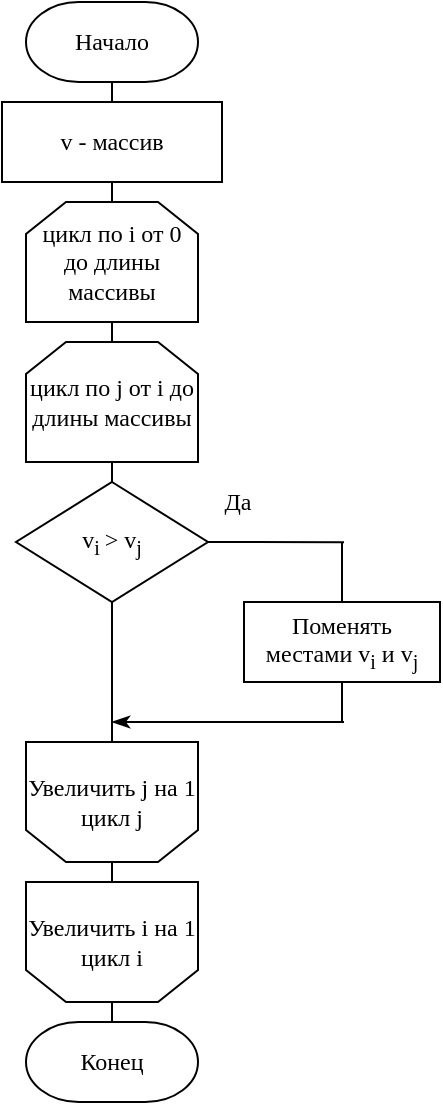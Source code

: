<mxfile version="15.3.5" type="device" pages="3"><diagram id="RAdBz3A1PdLRPFcsRKQC" name="bubble"><mxGraphModel dx="643" dy="343" grid="1" gridSize="10" guides="1" tooltips="1" connect="1" arrows="1" fold="1" page="1" pageScale="1" pageWidth="827" pageHeight="1169" math="0" shadow="0"><root><mxCell id="0"/><mxCell id="1" parent="0"/><mxCell id="Y4e2UBYhpZGth6mKGOjS-3" style="edgeStyle=none;curved=1;rounded=0;orthogonalLoop=1;jettySize=auto;html=1;exitX=0.5;exitY=1;exitDx=0;exitDy=0;exitPerimeter=0;entryX=0.5;entryY=0;entryDx=0;entryDy=0;endArrow=none;startSize=14;endSize=14;sourcePerimeterSpacing=8;targetPerimeterSpacing=8;endFill=0;" edge="1" parent="1" source="Y4e2UBYhpZGth6mKGOjS-1" target="Y4e2UBYhpZGth6mKGOjS-2"><mxGeometry relative="1" as="geometry"/></mxCell><mxCell id="Y4e2UBYhpZGth6mKGOjS-1" value="&lt;font face=&quot;Times New Roman&quot;&gt;Начало&lt;/font&gt;" style="strokeWidth=1;html=1;shape=mxgraph.flowchart.terminator;whiteSpace=wrap;hachureGap=4;pointerEvents=0;" vertex="1" parent="1"><mxGeometry x="371" y="20" width="86" height="40" as="geometry"/></mxCell><mxCell id="Y4e2UBYhpZGth6mKGOjS-6" style="edgeStyle=none;curved=1;rounded=0;orthogonalLoop=1;jettySize=auto;html=1;exitX=0.5;exitY=1;exitDx=0;exitDy=0;entryX=0.5;entryY=0;entryDx=0;entryDy=0;endArrow=none;endFill=0;startSize=14;endSize=14;sourcePerimeterSpacing=8;targetPerimeterSpacing=8;" edge="1" parent="1" source="Y4e2UBYhpZGth6mKGOjS-2" target="Y4e2UBYhpZGth6mKGOjS-5"><mxGeometry relative="1" as="geometry"/></mxCell><mxCell id="Y4e2UBYhpZGth6mKGOjS-2" value="&lt;font face=&quot;Times New Roman&quot;&gt;цикл по i от 0 до длины массивы&lt;/font&gt;" style="shape=loopLimit;whiteSpace=wrap;html=1;hachureGap=4;pointerEvents=0;strokeWidth=1;" vertex="1" parent="1"><mxGeometry x="371" y="120" width="86" height="60" as="geometry"/></mxCell><mxCell id="Y4e2UBYhpZGth6mKGOjS-9" style="edgeStyle=none;curved=1;rounded=0;orthogonalLoop=1;jettySize=auto;html=1;exitX=0.5;exitY=1;exitDx=0;exitDy=0;entryX=0.5;entryY=0;entryDx=0;entryDy=0;endArrow=none;endFill=0;startSize=14;endSize=14;sourcePerimeterSpacing=8;targetPerimeterSpacing=8;" edge="1" parent="1" source="Y4e2UBYhpZGth6mKGOjS-5" target="Y4e2UBYhpZGth6mKGOjS-8"><mxGeometry relative="1" as="geometry"/></mxCell><mxCell id="Y4e2UBYhpZGth6mKGOjS-5" value="&lt;font face=&quot;Times New Roman&quot;&gt;цикл по j от i до длины массивы&lt;/font&gt;" style="shape=loopLimit;whiteSpace=wrap;html=1;hachureGap=4;pointerEvents=0;strokeWidth=1;" vertex="1" parent="1"><mxGeometry x="371" y="190" width="86" height="60" as="geometry"/></mxCell><mxCell id="Y4e2UBYhpZGth6mKGOjS-7" value="&lt;font face=&quot;Times New Roman&quot;&gt;v - массив&lt;/font&gt;" style="rounded=0;whiteSpace=wrap;html=1;hachureGap=4;pointerEvents=0;strokeWidth=1;" vertex="1" parent="1"><mxGeometry x="359" y="70" width="110" height="40" as="geometry"/></mxCell><mxCell id="Y4e2UBYhpZGth6mKGOjS-19" style="edgeStyle=none;curved=1;rounded=0;orthogonalLoop=1;jettySize=auto;html=1;exitX=0.5;exitY=1;exitDx=0;exitDy=0;endArrow=none;endFill=0;startSize=14;endSize=14;targetPerimeterSpacing=8;startArrow=none;" edge="1" parent="1"><mxGeometry relative="1" as="geometry"><mxPoint x="414.241" y="440" as="targetPoint"/><mxPoint x="414" y="400" as="sourcePoint"/></mxGeometry></mxCell><mxCell id="Y4e2UBYhpZGth6mKGOjS-25" style="edgeStyle=none;curved=1;rounded=0;orthogonalLoop=1;jettySize=auto;html=1;exitX=1;exitY=0.5;exitDx=0;exitDy=0;endArrow=none;endFill=0;startSize=14;endSize=14;sourcePerimeterSpacing=8;targetPerimeterSpacing=8;" edge="1" parent="1" source="Y4e2UBYhpZGth6mKGOjS-8"><mxGeometry relative="1" as="geometry"><mxPoint x="530" y="290.143" as="targetPoint"/></mxGeometry></mxCell><mxCell id="Y4e2UBYhpZGth6mKGOjS-8" value="&lt;p&gt;&lt;font face=&quot;Times New Roman&quot;&gt;v&lt;sub&gt;i &lt;/sub&gt;&amp;gt; v&lt;sub&gt;j&lt;/sub&gt;&lt;/font&gt;&lt;/p&gt;" style="rhombus;whiteSpace=wrap;html=1;hachureGap=4;pointerEvents=0;strokeWidth=1;" vertex="1" parent="1"><mxGeometry x="366" y="260" width="96" height="60" as="geometry"/></mxCell><mxCell id="Y4e2UBYhpZGth6mKGOjS-11" value="&lt;font face=&quot;Times New Roman&quot;&gt;Да&lt;/font&gt;" style="text;html=1;strokeColor=none;fillColor=none;align=center;verticalAlign=middle;whiteSpace=wrap;rounded=0;hachureGap=4;pointerEvents=0;" vertex="1" parent="1"><mxGeometry x="457" y="260" width="40" height="20" as="geometry"/></mxCell><mxCell id="Y4e2UBYhpZGth6mKGOjS-24" style="edgeStyle=none;curved=1;rounded=0;orthogonalLoop=1;jettySize=auto;html=1;exitX=0.5;exitY=0;exitDx=0;exitDy=0;endArrow=none;endFill=0;startSize=14;endSize=14;sourcePerimeterSpacing=8;targetPerimeterSpacing=8;" edge="1" parent="1" source="Y4e2UBYhpZGth6mKGOjS-14"><mxGeometry relative="1" as="geometry"><mxPoint x="529" y="290" as="targetPoint"/></mxGeometry></mxCell><mxCell id="Y4e2UBYhpZGth6mKGOjS-26" style="edgeStyle=none;curved=1;rounded=0;orthogonalLoop=1;jettySize=auto;html=1;exitX=0.5;exitY=1;exitDx=0;exitDy=0;endArrow=none;endFill=0;startSize=14;endSize=14;sourcePerimeterSpacing=8;targetPerimeterSpacing=8;" edge="1" parent="1" source="Y4e2UBYhpZGth6mKGOjS-14"><mxGeometry relative="1" as="geometry"><mxPoint x="529" y="380" as="targetPoint"/></mxGeometry></mxCell><mxCell id="Y4e2UBYhpZGth6mKGOjS-14" value="&lt;font face=&quot;Times New Roman&quot;&gt;Поменять местами v&lt;sub&gt;i&lt;/sub&gt;&amp;nbsp;и v&lt;sub&gt;j&lt;/sub&gt;&lt;/font&gt;" style="rounded=0;whiteSpace=wrap;html=1;hachureGap=4;pointerEvents=0;strokeWidth=1;" vertex="1" parent="1"><mxGeometry x="480" y="320" width="98" height="40" as="geometry"/></mxCell><mxCell id="Y4e2UBYhpZGth6mKGOjS-27" value="" style="endArrow=none;html=1;startSize=6;endSize=14;sourcePerimeterSpacing=8;targetPerimeterSpacing=8;endFill=0;startArrow=classicThin;startFill=1;" edge="1" parent="1"><mxGeometry width="50" height="50" relative="1" as="geometry"><mxPoint x="414" y="380" as="sourcePoint"/><mxPoint x="530" y="380" as="targetPoint"/></mxGeometry></mxCell><mxCell id="Y4e2UBYhpZGth6mKGOjS-29" value="" style="edgeStyle=none;curved=1;rounded=0;orthogonalLoop=1;jettySize=auto;html=1;exitX=0.5;exitY=1;exitDx=0;exitDy=0;endArrow=none;endFill=0;startSize=14;endSize=14;sourcePerimeterSpacing=8;" edge="1" parent="1" source="Y4e2UBYhpZGth6mKGOjS-8"><mxGeometry relative="1" as="geometry"><mxPoint x="414" y="400" as="targetPoint"/><mxPoint x="414" y="320" as="sourcePoint"/></mxGeometry></mxCell><mxCell id="Y4e2UBYhpZGth6mKGOjS-33" style="edgeStyle=none;curved=1;rounded=0;orthogonalLoop=1;jettySize=auto;html=1;exitX=0.5;exitY=0;exitDx=0;exitDy=0;entryX=0.5;entryY=1;entryDx=0;entryDy=0;startArrow=none;startFill=0;endArrow=none;endFill=0;startSize=6;endSize=14;sourcePerimeterSpacing=8;targetPerimeterSpacing=8;" edge="1" parent="1" source="Y4e2UBYhpZGth6mKGOjS-31" target="Y4e2UBYhpZGth6mKGOjS-32"><mxGeometry relative="1" as="geometry"/></mxCell><mxCell id="Y4e2UBYhpZGth6mKGOjS-31" value="&lt;font face=&quot;Times New Roman&quot;&gt;Увеличить j на 1&lt;br&gt;цикл j&lt;br&gt;&lt;/font&gt;" style="shape=loopLimit;whiteSpace=wrap;html=1;hachureGap=4;pointerEvents=0;strokeWidth=1;direction=west;" vertex="1" parent="1"><mxGeometry x="371" y="390" width="86" height="60" as="geometry"/></mxCell><mxCell id="Y4e2UBYhpZGth6mKGOjS-35" style="edgeStyle=none;curved=1;rounded=0;orthogonalLoop=1;jettySize=auto;html=1;exitX=0.5;exitY=0;exitDx=0;exitDy=0;entryX=0.5;entryY=0;entryDx=0;entryDy=0;entryPerimeter=0;startArrow=none;startFill=0;endArrow=none;endFill=0;startSize=6;endSize=14;sourcePerimeterSpacing=8;targetPerimeterSpacing=8;" edge="1" parent="1" source="Y4e2UBYhpZGth6mKGOjS-32" target="Y4e2UBYhpZGth6mKGOjS-34"><mxGeometry relative="1" as="geometry"/></mxCell><mxCell id="Y4e2UBYhpZGth6mKGOjS-32" value="&lt;font face=&quot;Times New Roman&quot;&gt;Увеличить i на 1&lt;br&gt;цикл i&lt;br&gt;&lt;/font&gt;" style="shape=loopLimit;whiteSpace=wrap;html=1;hachureGap=4;pointerEvents=0;strokeWidth=1;direction=west;" vertex="1" parent="1"><mxGeometry x="371" y="460" width="86" height="60" as="geometry"/></mxCell><mxCell id="Y4e2UBYhpZGth6mKGOjS-34" value="&lt;font face=&quot;Times New Roman&quot;&gt;Конец&lt;/font&gt;" style="strokeWidth=1;html=1;shape=mxgraph.flowchart.terminator;whiteSpace=wrap;hachureGap=4;pointerEvents=0;" vertex="1" parent="1"><mxGeometry x="371" y="530" width="86" height="40" as="geometry"/></mxCell></root></mxGraphModel></diagram><diagram id="TPYIl3pZRCGKrNqTKBCF" name="selection"><mxGraphModel dx="932" dy="498" grid="1" gridSize="1" guides="1" tooltips="1" connect="1" arrows="1" fold="1" page="1" pageScale="1" pageWidth="827" pageHeight="1169" math="0" shadow="0"><root><mxCell id="WEIgjdL91-YVT8Rp16Lm-0"/><mxCell id="WEIgjdL91-YVT8Rp16Lm-1" parent="WEIgjdL91-YVT8Rp16Lm-0"/><mxCell id="Pre3WuGsfIgHmryiceCa-0" style="edgeStyle=none;curved=1;rounded=0;orthogonalLoop=1;jettySize=auto;html=1;exitX=0.5;exitY=1;exitDx=0;exitDy=0;exitPerimeter=0;entryX=0.5;entryY=0;entryDx=0;entryDy=0;endArrow=none;startSize=14;endSize=14;sourcePerimeterSpacing=8;targetPerimeterSpacing=8;endFill=0;" edge="1" parent="WEIgjdL91-YVT8Rp16Lm-1" source="Pre3WuGsfIgHmryiceCa-1" target="Pre3WuGsfIgHmryiceCa-3"><mxGeometry relative="1" as="geometry"/></mxCell><mxCell id="Pre3WuGsfIgHmryiceCa-1" value="&lt;font face=&quot;Times New Roman&quot;&gt;Начало&lt;/font&gt;" style="strokeWidth=1;html=1;shape=mxgraph.flowchart.terminator;whiteSpace=wrap;hachureGap=4;pointerEvents=0;" vertex="1" parent="WEIgjdL91-YVT8Rp16Lm-1"><mxGeometry x="371" y="20" width="86" height="40" as="geometry"/></mxCell><mxCell id="Pre3WuGsfIgHmryiceCa-2" style="edgeStyle=none;curved=1;rounded=0;orthogonalLoop=1;jettySize=auto;html=1;exitX=0.5;exitY=1;exitDx=0;exitDy=0;entryX=0.5;entryY=0;entryDx=0;entryDy=0;endArrow=none;endFill=0;startSize=14;endSize=14;sourcePerimeterSpacing=8;targetPerimeterSpacing=8;" edge="1" parent="WEIgjdL91-YVT8Rp16Lm-1" source="Pre3WuGsfIgHmryiceCa-3" target="Pre3WuGsfIgHmryiceCa-5"><mxGeometry relative="1" as="geometry"/></mxCell><mxCell id="Pre3WuGsfIgHmryiceCa-3" value="&lt;font face=&quot;Times New Roman&quot;&gt;цикл по i от 0 до длины массивы&lt;/font&gt;" style="shape=loopLimit;whiteSpace=wrap;html=1;hachureGap=4;pointerEvents=0;strokeWidth=1;" vertex="1" parent="WEIgjdL91-YVT8Rp16Lm-1"><mxGeometry x="371" y="120" width="86" height="60" as="geometry"/></mxCell><mxCell id="Xd_ja900AzmzByG9fYeR-1" style="edgeStyle=none;curved=1;rounded=0;orthogonalLoop=1;jettySize=auto;html=1;exitX=0.5;exitY=1;exitDx=0;exitDy=0;entryX=0.5;entryY=0;entryDx=0;entryDy=0;startArrow=none;startFill=0;endArrow=none;endFill=0;startSize=6;endSize=14;sourcePerimeterSpacing=8;targetPerimeterSpacing=8;" edge="1" parent="WEIgjdL91-YVT8Rp16Lm-1" source="Pre3WuGsfIgHmryiceCa-5" target="Xd_ja900AzmzByG9fYeR-0"><mxGeometry relative="1" as="geometry"/></mxCell><mxCell id="Pre3WuGsfIgHmryiceCa-5" value="&lt;span style=&quot;font-family: &amp;#34;times new roman&amp;#34;&quot;&gt;цикл по j от i + 1 до длины массивы&lt;/span&gt;" style="shape=loopLimit;whiteSpace=wrap;html=1;hachureGap=4;pointerEvents=0;strokeWidth=1;" vertex="1" parent="WEIgjdL91-YVT8Rp16Lm-1"><mxGeometry x="371" y="240" width="86" height="60" as="geometry"/></mxCell><mxCell id="Pre3WuGsfIgHmryiceCa-6" value="&lt;font face=&quot;Times New Roman&quot;&gt;v - массив&lt;/font&gt;" style="rounded=0;whiteSpace=wrap;html=1;hachureGap=4;pointerEvents=0;strokeWidth=1;" vertex="1" parent="WEIgjdL91-YVT8Rp16Lm-1"><mxGeometry x="368" y="70" width="91" height="40" as="geometry"/></mxCell><mxCell id="Pre3WuGsfIgHmryiceCa-7" value="&lt;font face=&quot;Times New Roman&quot;&gt;min = i&lt;/font&gt;" style="rounded=0;whiteSpace=wrap;html=1;hachureGap=4;pointerEvents=0;strokeWidth=1;" vertex="1" parent="WEIgjdL91-YVT8Rp16Lm-1"><mxGeometry x="368.5" y="190" width="91" height="40" as="geometry"/></mxCell><mxCell id="Pre3WuGsfIgHmryiceCa-12" style="edgeStyle=none;curved=1;rounded=0;orthogonalLoop=1;jettySize=auto;html=1;exitX=0.5;exitY=0;exitDx=0;exitDy=0;entryX=0.5;entryY=1;entryDx=0;entryDy=0;startArrow=none;startFill=0;endArrow=none;endFill=0;startSize=6;endSize=14;sourcePerimeterSpacing=8;targetPerimeterSpacing=8;" edge="1" parent="WEIgjdL91-YVT8Rp16Lm-1" source="Pre3WuGsfIgHmryiceCa-13" target="Pre3WuGsfIgHmryiceCa-15"><mxGeometry relative="1" as="geometry"/></mxCell><mxCell id="Pre3WuGsfIgHmryiceCa-13" value="&lt;span style=&quot;font-family: &amp;#34;times new roman&amp;#34;&quot;&gt;Увеличить j на 1&lt;/span&gt;&lt;br style=&quot;font-family: &amp;#34;times new roman&amp;#34;&quot;&gt;&lt;span style=&quot;font-family: &amp;#34;times new roman&amp;#34;&quot;&gt;Цикл j&lt;/span&gt;" style="shape=loopLimit;whiteSpace=wrap;html=1;hachureGap=4;pointerEvents=0;strokeWidth=1;direction=west;" vertex="1" parent="WEIgjdL91-YVT8Rp16Lm-1"><mxGeometry x="371" y="410" width="86" height="60" as="geometry"/></mxCell><mxCell id="Pre3WuGsfIgHmryiceCa-14" style="edgeStyle=none;curved=1;rounded=0;orthogonalLoop=1;jettySize=auto;html=1;exitX=0.5;exitY=0;exitDx=0;exitDy=0;entryX=0.5;entryY=0;entryDx=0;entryDy=0;entryPerimeter=0;startArrow=none;startFill=0;endArrow=none;endFill=0;startSize=6;endSize=14;sourcePerimeterSpacing=8;targetPerimeterSpacing=8;" edge="1" parent="WEIgjdL91-YVT8Rp16Lm-1" source="Pre3WuGsfIgHmryiceCa-15" target="Pre3WuGsfIgHmryiceCa-16"><mxGeometry relative="1" as="geometry"/></mxCell><mxCell id="Pre3WuGsfIgHmryiceCa-15" value="&lt;font face=&quot;Times New Roman&quot;&gt;Увеличить j на 1&lt;br&gt;Цикл j&lt;br&gt;&lt;/font&gt;" style="shape=loopLimit;whiteSpace=wrap;html=1;hachureGap=4;pointerEvents=0;strokeWidth=1;direction=west;" vertex="1" parent="WEIgjdL91-YVT8Rp16Lm-1"><mxGeometry x="371" y="528" width="86" height="60" as="geometry"/></mxCell><mxCell id="Pre3WuGsfIgHmryiceCa-16" value="&lt;font face=&quot;Times New Roman&quot;&gt;Конец&lt;/font&gt;" style="strokeWidth=1;html=1;shape=mxgraph.flowchart.terminator;whiteSpace=wrap;hachureGap=4;pointerEvents=0;" vertex="1" parent="WEIgjdL91-YVT8Rp16Lm-1"><mxGeometry x="371" y="598" width="86" height="40" as="geometry"/></mxCell><mxCell id="Xd_ja900AzmzByG9fYeR-2" style="edgeStyle=none;curved=1;rounded=0;orthogonalLoop=1;jettySize=auto;html=1;exitX=1;exitY=0.5;exitDx=0;exitDy=0;startArrow=none;startFill=0;endArrow=none;endFill=0;startSize=6;endSize=14;sourcePerimeterSpacing=8;targetPerimeterSpacing=8;" edge="1" parent="WEIgjdL91-YVT8Rp16Lm-1" source="Xd_ja900AzmzByG9fYeR-0"><mxGeometry relative="1" as="geometry"><mxPoint x="490" y="340" as="targetPoint"/></mxGeometry></mxCell><mxCell id="Xd_ja900AzmzByG9fYeR-4" style="edgeStyle=none;curved=1;rounded=0;orthogonalLoop=1;jettySize=auto;html=1;exitX=0.5;exitY=1;exitDx=0;exitDy=0;entryX=0.5;entryY=1;entryDx=0;entryDy=0;startArrow=none;startFill=0;endArrow=none;endFill=0;startSize=6;endSize=14;sourcePerimeterSpacing=8;targetPerimeterSpacing=8;" edge="1" parent="WEIgjdL91-YVT8Rp16Lm-1" source="Xd_ja900AzmzByG9fYeR-0" target="Pre3WuGsfIgHmryiceCa-13"><mxGeometry relative="1" as="geometry"/></mxCell><mxCell id="Xd_ja900AzmzByG9fYeR-0" value="&lt;p&gt;&lt;font face=&quot;Times New Roman&quot;&gt;v&lt;sub&gt;j&lt;/sub&gt;&amp;nbsp;&amp;lt; v&lt;sub&gt;min&lt;/sub&gt;&lt;/font&gt;&lt;/p&gt;" style="rhombus;whiteSpace=wrap;html=1;hachureGap=4;pointerEvents=0;strokeWidth=1;" vertex="1" parent="WEIgjdL91-YVT8Rp16Lm-1"><mxGeometry x="366" y="310" width="96" height="60" as="geometry"/></mxCell><mxCell id="Xd_ja900AzmzByG9fYeR-5" style="edgeStyle=none;curved=1;rounded=0;orthogonalLoop=1;jettySize=auto;html=1;exitX=0.5;exitY=1;exitDx=0;exitDy=0;startArrow=none;startFill=0;endArrow=none;endFill=0;startSize=6;endSize=14;sourcePerimeterSpacing=8;targetPerimeterSpacing=8;" edge="1" parent="WEIgjdL91-YVT8Rp16Lm-1" source="Xd_ja900AzmzByG9fYeR-3"><mxGeometry relative="1" as="geometry"><mxPoint x="535.621" y="380" as="targetPoint"/></mxGeometry></mxCell><mxCell id="Xd_ja900AzmzByG9fYeR-3" value="&lt;font face=&quot;Times New Roman&quot;&gt;min = j&lt;/font&gt;" style="rounded=0;whiteSpace=wrap;html=1;hachureGap=4;pointerEvents=0;strokeWidth=1;" vertex="1" parent="WEIgjdL91-YVT8Rp16Lm-1"><mxGeometry x="490" y="320" width="91" height="40" as="geometry"/></mxCell><mxCell id="Xd_ja900AzmzByG9fYeR-6" value="" style="endArrow=none;html=1;startSize=6;endSize=14;sourcePerimeterSpacing=8;targetPerimeterSpacing=8;startArrow=classicThin;startFill=1;" edge="1" parent="WEIgjdL91-YVT8Rp16Lm-1"><mxGeometry width="50" height="50" relative="1" as="geometry"><mxPoint x="414" y="380" as="sourcePoint"/><mxPoint x="535" y="380" as="targetPoint"/></mxGeometry></mxCell><mxCell id="Xd_ja900AzmzByG9fYeR-7" value="&lt;font face=&quot;Times New Roman&quot;&gt;Поменять местами&amp;nbsp;&lt;br&gt;v&lt;sub&gt;i &lt;/sub&gt;и v&lt;sub&gt;min&lt;/sub&gt;&lt;br&gt;&lt;/font&gt;" style="rounded=0;whiteSpace=wrap;html=1;hachureGap=4;pointerEvents=0;strokeWidth=1;" vertex="1" parent="WEIgjdL91-YVT8Rp16Lm-1"><mxGeometry x="368.5" y="479" width="91" height="40" as="geometry"/></mxCell></root></mxGraphModel></diagram><diagram id="9js76bxZPiyPgXyWFGRB" name="inserting"><mxGraphModel dx="932" dy="498" grid="1" gridSize="10" guides="1" tooltips="1" connect="1" arrows="1" fold="1" page="1" pageScale="1" pageWidth="827" pageHeight="1169" math="0" shadow="0"><root><mxCell id="ugSFwJvNFLICDvPY3vru-0"/><mxCell id="ugSFwJvNFLICDvPY3vru-1" parent="ugSFwJvNFLICDvPY3vru-0"/><mxCell id="9Uv9NVKSqH_wC6tAaUPY-0" style="edgeStyle=none;curved=1;rounded=0;orthogonalLoop=1;jettySize=auto;html=1;exitX=0.5;exitY=1;exitDx=0;exitDy=0;exitPerimeter=0;entryX=0.5;entryY=0;entryDx=0;entryDy=0;endArrow=none;startSize=14;endSize=14;sourcePerimeterSpacing=8;targetPerimeterSpacing=8;endFill=0;" edge="1" parent="ugSFwJvNFLICDvPY3vru-1" source="9Uv9NVKSqH_wC6tAaUPY-1" target="9Uv9NVKSqH_wC6tAaUPY-3"><mxGeometry relative="1" as="geometry"/></mxCell><mxCell id="9Uv9NVKSqH_wC6tAaUPY-1" value="&lt;font face=&quot;Times New Roman&quot;&gt;Начало&lt;/font&gt;" style="strokeWidth=1;html=1;shape=mxgraph.flowchart.terminator;whiteSpace=wrap;hachureGap=4;pointerEvents=0;" vertex="1" parent="ugSFwJvNFLICDvPY3vru-1"><mxGeometry x="371" y="20" width="86" height="40" as="geometry"/></mxCell><mxCell id="9Uv9NVKSqH_wC6tAaUPY-2" style="edgeStyle=none;curved=1;rounded=0;orthogonalLoop=1;jettySize=auto;html=1;exitX=0.5;exitY=1;exitDx=0;exitDy=0;entryX=0.5;entryY=0;entryDx=0;entryDy=0;endArrow=none;endFill=0;startSize=14;endSize=14;sourcePerimeterSpacing=8;targetPerimeterSpacing=8;" edge="1" parent="ugSFwJvNFLICDvPY3vru-1" source="9Uv9NVKSqH_wC6tAaUPY-3" target="9Uv9NVKSqH_wC6tAaUPY-5"><mxGeometry relative="1" as="geometry"/></mxCell><mxCell id="9Uv9NVKSqH_wC6tAaUPY-3" value="&lt;font face=&quot;Times New Roman&quot;&gt;цикл по i от 1 до длины массивы&lt;/font&gt;" style="shape=loopLimit;whiteSpace=wrap;html=1;hachureGap=4;pointerEvents=0;strokeWidth=1;" vertex="1" parent="ugSFwJvNFLICDvPY3vru-1"><mxGeometry x="371" y="120" width="86" height="60" as="geometry"/></mxCell><mxCell id="9Uv9NVKSqH_wC6tAaUPY-24" style="edgeStyle=none;curved=1;rounded=0;orthogonalLoop=1;jettySize=auto;html=1;exitX=0.5;exitY=1;exitDx=0;exitDy=0;entryX=0.5;entryY=0;entryDx=0;entryDy=0;startArrow=none;startFill=0;endArrow=none;endFill=0;startSize=6;endSize=14;sourcePerimeterSpacing=8;targetPerimeterSpacing=8;" edge="1" parent="ugSFwJvNFLICDvPY3vru-1" source="9Uv9NVKSqH_wC6tAaUPY-5" target="9Uv9NVKSqH_wC6tAaUPY-22"><mxGeometry relative="1" as="geometry"/></mxCell><mxCell id="9Uv9NVKSqH_wC6tAaUPY-5" value="&lt;font face=&quot;Times New Roman&quot;&gt;Пока j &amp;gt; 0 и v[i] &amp;lt; v[j-1]&lt;/font&gt;" style="shape=loopLimit;whiteSpace=wrap;html=1;hachureGap=4;pointerEvents=0;strokeWidth=1;" vertex="1" parent="ugSFwJvNFLICDvPY3vru-1"><mxGeometry x="371" y="240" width="86" height="60" as="geometry"/></mxCell><mxCell id="9Uv9NVKSqH_wC6tAaUPY-6" value="&lt;font face=&quot;Times New Roman&quot;&gt;v - массив&lt;/font&gt;" style="rounded=0;whiteSpace=wrap;html=1;hachureGap=4;pointerEvents=0;strokeWidth=1;" vertex="1" parent="ugSFwJvNFLICDvPY3vru-1"><mxGeometry x="368" y="70" width="91" height="40" as="geometry"/></mxCell><mxCell id="9Uv9NVKSqH_wC6tAaUPY-21" value="&lt;font face=&quot;Times New Roman&quot;&gt;j = i&lt;/font&gt;" style="rounded=0;whiteSpace=wrap;html=1;hachureGap=4;pointerEvents=0;strokeWidth=1;" vertex="1" parent="ugSFwJvNFLICDvPY3vru-1"><mxGeometry x="368.5" y="190" width="91" height="40" as="geometry"/></mxCell><mxCell id="9Uv9NVKSqH_wC6tAaUPY-25" style="edgeStyle=none;curved=1;rounded=0;orthogonalLoop=1;jettySize=auto;html=1;exitX=0.5;exitY=1;exitDx=0;exitDy=0;entryX=0.5;entryY=0;entryDx=0;entryDy=0;startArrow=none;startFill=0;endArrow=none;endFill=0;startSize=6;endSize=14;sourcePerimeterSpacing=8;targetPerimeterSpacing=8;" edge="1" parent="ugSFwJvNFLICDvPY3vru-1" source="9Uv9NVKSqH_wC6tAaUPY-22" target="9Uv9NVKSqH_wC6tAaUPY-23"><mxGeometry relative="1" as="geometry"/></mxCell><mxCell id="9Uv9NVKSqH_wC6tAaUPY-22" value="&lt;font face=&quot;Times New Roman&quot;&gt;Поменять &amp;nbsp;местами v&lt;sub&gt;j &lt;/sub&gt;и v&lt;sub&gt;j-1&lt;/sub&gt;&lt;/font&gt;" style="rounded=0;whiteSpace=wrap;html=1;hachureGap=4;pointerEvents=0;strokeWidth=1;" vertex="1" parent="ugSFwJvNFLICDvPY3vru-1"><mxGeometry x="368.5" y="310" width="91" height="40" as="geometry"/></mxCell><mxCell id="9Uv9NVKSqH_wC6tAaUPY-28" style="edgeStyle=none;curved=1;rounded=0;orthogonalLoop=1;jettySize=auto;html=1;exitX=0.5;exitY=1;exitDx=0;exitDy=0;entryX=0.5;entryY=1;entryDx=0;entryDy=0;startArrow=none;startFill=0;endArrow=none;endFill=0;startSize=6;endSize=14;sourcePerimeterSpacing=8;targetPerimeterSpacing=8;" edge="1" parent="ugSFwJvNFLICDvPY3vru-1" source="9Uv9NVKSqH_wC6tAaUPY-23" target="9Uv9NVKSqH_wC6tAaUPY-26"><mxGeometry relative="1" as="geometry"/></mxCell><mxCell id="9Uv9NVKSqH_wC6tAaUPY-23" value="&lt;font face=&quot;Times New Roman&quot;&gt;j = j - 1&lt;/font&gt;" style="rounded=0;whiteSpace=wrap;html=1;hachureGap=4;pointerEvents=0;strokeWidth=1;" vertex="1" parent="ugSFwJvNFLICDvPY3vru-1"><mxGeometry x="368.5" y="360" width="91" height="40" as="geometry"/></mxCell><mxCell id="9Uv9NVKSqH_wC6tAaUPY-29" style="edgeStyle=none;curved=1;rounded=0;orthogonalLoop=1;jettySize=auto;html=1;exitX=0.5;exitY=0;exitDx=0;exitDy=0;entryX=0.5;entryY=1;entryDx=0;entryDy=0;startArrow=none;startFill=0;endArrow=none;endFill=0;startSize=6;endSize=14;sourcePerimeterSpacing=8;targetPerimeterSpacing=8;" edge="1" parent="ugSFwJvNFLICDvPY3vru-1" source="9Uv9NVKSqH_wC6tAaUPY-26" target="9Uv9NVKSqH_wC6tAaUPY-27"><mxGeometry relative="1" as="geometry"/></mxCell><mxCell id="9Uv9NVKSqH_wC6tAaUPY-26" value="&lt;font face=&quot;Times New Roman&quot;&gt;Конец цикла пока&lt;/font&gt;" style="shape=loopLimit;whiteSpace=wrap;html=1;hachureGap=4;pointerEvents=0;strokeWidth=1;direction=west;" vertex="1" parent="ugSFwJvNFLICDvPY3vru-1"><mxGeometry x="371" y="410" width="86" height="60" as="geometry"/></mxCell><mxCell id="9Uv9NVKSqH_wC6tAaUPY-31" style="edgeStyle=none;curved=1;rounded=0;orthogonalLoop=1;jettySize=auto;html=1;exitX=0.5;exitY=0;exitDx=0;exitDy=0;entryX=0.5;entryY=0;entryDx=0;entryDy=0;entryPerimeter=0;startArrow=none;startFill=0;endArrow=none;endFill=0;startSize=6;endSize=14;sourcePerimeterSpacing=8;targetPerimeterSpacing=8;" edge="1" parent="ugSFwJvNFLICDvPY3vru-1" source="9Uv9NVKSqH_wC6tAaUPY-27" target="9Uv9NVKSqH_wC6tAaUPY-30"><mxGeometry relative="1" as="geometry"/></mxCell><mxCell id="9Uv9NVKSqH_wC6tAaUPY-27" value="&lt;font face=&quot;Times New Roman&quot;&gt;Увеличить i на 1&lt;br&gt;Цикл i&lt;br&gt;&lt;/font&gt;" style="shape=loopLimit;whiteSpace=wrap;html=1;hachureGap=4;pointerEvents=0;strokeWidth=1;direction=west;" vertex="1" parent="ugSFwJvNFLICDvPY3vru-1"><mxGeometry x="371" y="480" width="86" height="60" as="geometry"/></mxCell><mxCell id="9Uv9NVKSqH_wC6tAaUPY-30" value="&lt;font face=&quot;Times New Roman&quot;&gt;Конец&lt;/font&gt;" style="strokeWidth=1;html=1;shape=mxgraph.flowchart.terminator;whiteSpace=wrap;hachureGap=4;pointerEvents=0;" vertex="1" parent="ugSFwJvNFLICDvPY3vru-1"><mxGeometry x="371" y="550" width="86" height="40" as="geometry"/></mxCell></root></mxGraphModel></diagram></mxfile>